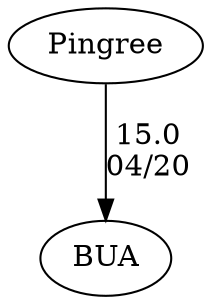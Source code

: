 digraph boys2foursBUA {BUA [URL="boys2foursBUABUA.html"];Pingree [URL="boys2foursBUAPingree.html"];Pingree -> BUA[label="15.0
04/20", weight="85", tooltip="NEIRA Boys Fours,Pingree School, Boston University Academy			
Distance: 1500 meters
None", URL="https://www.row2k.com/results/resultspage.cfm?UID=23CC2067AD3F4FF2DCAAB53A534BC81E&cat=1", random="random"]}